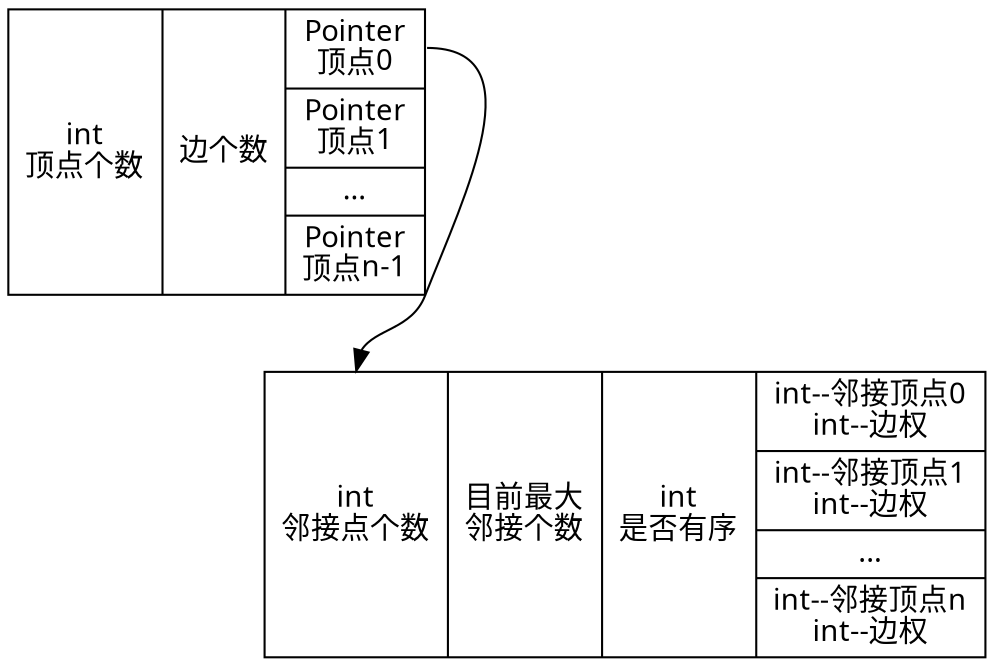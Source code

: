 digraph G {
edge [fontname="Microsoft YaHei"];
node [shape=box,fontname="Microsoft YaHei" size="20,20"];
WGraph[shape=record,label="<n> int\n顶点个数|<m> 边个数|
{<vec_0> Pointer\n顶点0|<vec_1> Pointer\n顶点1| ... |<vec_n> Pointer\n顶点n-1}"];

Sussessors[shape=record,label="<d> int\n邻接点个数|<len> 目前最大\n邻接个数|<is_sorted> int\n是否有序|
{ <link_list_0> int--邻接顶点0\nint--边权|<link_list_1> int--邻接顶点1\nint--边权| ... |<link_list_n> int--邻接顶点n\nint--边权}"];

WGraph:vec_0 -> Sussessors:d;
}
